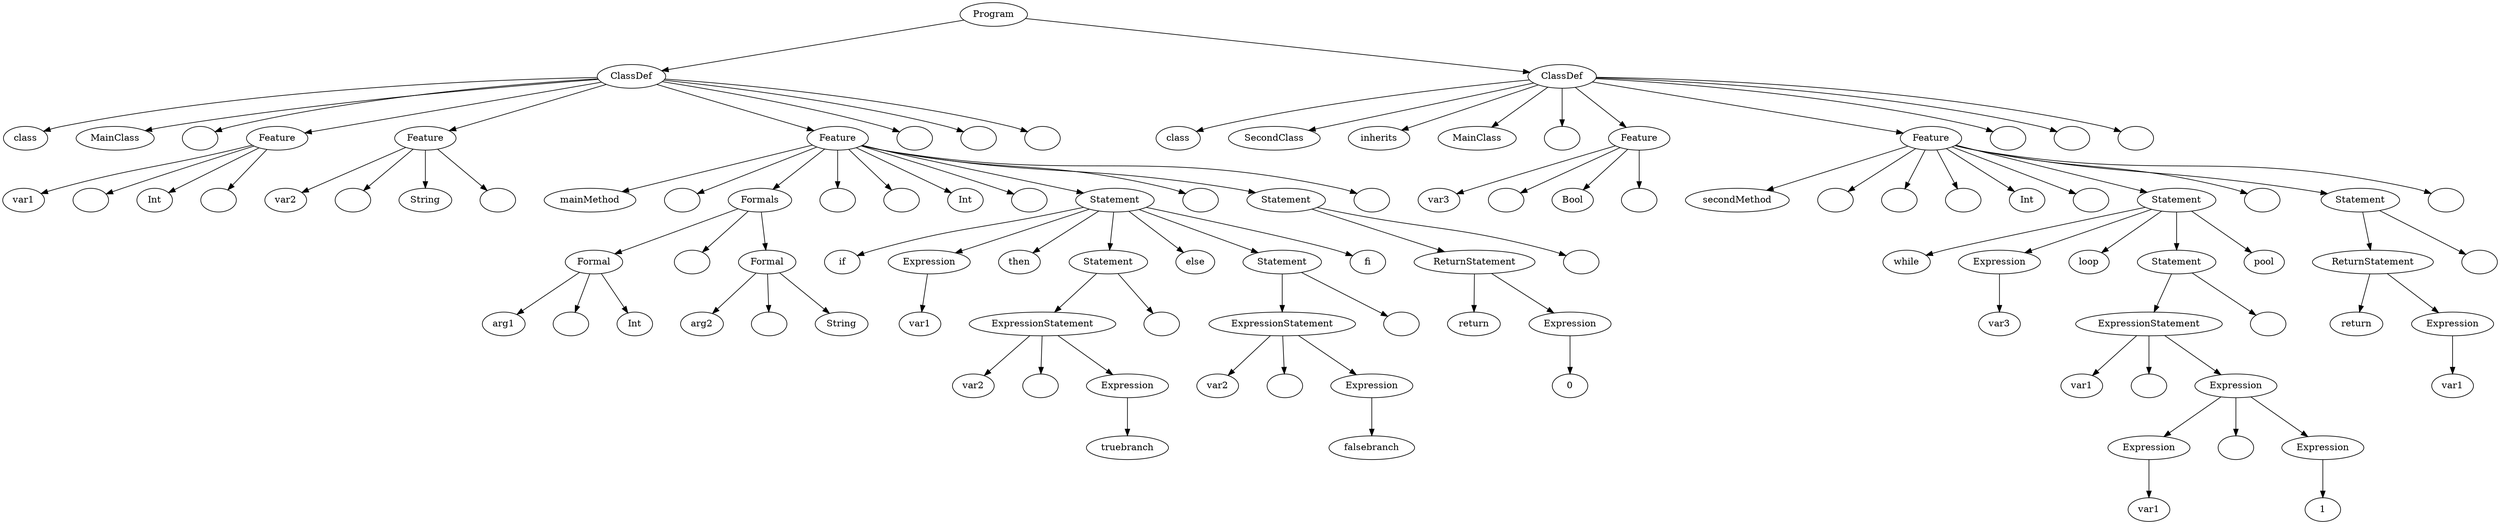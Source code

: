 digraph tree {
rankdir=TB;
nodesep=0.6;
ranksep=0.8;
    "Program_2115272481744" [label="Program"];
    "ClassDef_2115272481968" [label="ClassDef"];
    "class_2115272700544" [label="class"];
    "MainClass_2115272700800" [label="MainClass"];
    "_2115272701504" [label=""];
    "Feature_2115272482080" [label="Feature"];
    "var1_2115272702464" [label="var1"];
    "_2115272702848" [label=""];
    "Int_2115272703040" [label="Int"];
    "_2115272703104" [label=""];
    "Feature_2115272482528" [label="Feature"];
    "var2_2115272702336" [label="var2"];
    "_2115272703424" [label=""];
    "String_2115272703680" [label="String"];
    "_2115272753664" [label=""];
    "Feature_2115272482640" [label="Feature"];
    "mainMethod_2115272753984" [label="mainMethod"];
    "_2115272754112" [label=""];
    "Formals_2115272482864" [label="Formals"];
    "Formal_2115272482976" [label="Formal"];
    "arg1_2115272754240" [label="arg1"];
    "_2115272754496" [label=""];
    "Int_2115272754880" [label="Int"];
    "_2115272755072" [label=""];
    "Formal_2115272483088" [label="Formal"];
    "arg2_2115272755200" [label="arg2"];
    "_2115272755264" [label=""];
    "String_2115272755584" [label="String"];
    "_2115272755712" [label=""];
    "_2115272755776" [label=""];
    "Int_2115272755904" [label="Int"];
    "_2115272756288" [label=""];
    "Statement_2115272483200" [label="Statement"];
    "if_2115272756608" [label="if"];
    "Expression_2115272483312" [label="Expression"];
    "var1_2117410748416" [label="var1"];
    "then_2117410536768" [label="then"];
    "Statement_2115272483984" [label="Statement"];
    "ExpressionStatement_2115272484096" [label="ExpressionStatement"];
    "var2_2115272759168" [label="var2"];
    "_2115272760448" [label=""];
    "Expression_2115272484208" [label="Expression"];
    "truebranch_2115272760512" [label="truebranch"];
    "_2115272761216" [label=""];
    "else_2115272761280" [label="else"];
    "Statement_2115272484544" [label="Statement"];
    "ExpressionStatement_2115272484656" [label="ExpressionStatement"];
    "var2_2115272761344" [label="var2"];
    "_2115272761792" [label=""];
    "Expression_2115272484768" [label="Expression"];
    "falsebranch_2115272761856" [label="falsebranch"];
    "_2115272761728" [label=""];
    "fi_2115272762112" [label="fi"];
    "_2115272763136" [label=""];
    "Statement_2115272484880" [label="Statement"];
    "ReturnStatement_2115272484992" [label="ReturnStatement"];
    "return_2115272581248" [label="return"];
    "Expression_2115272485104" [label="Expression"];
    "0_2115272763456" [label="0"];
    "_2115272763776" [label=""];
    "_2115272763840" [label=""];
    "_2115272763904" [label=""];
    "_2115272763968" [label=""];
    "_2115272764096" [label=""];
    "ClassDef_2115272485328" [label="ClassDef"];
    "class_2115272703232" [label="class"];
    "SecondClass_2115272765120" [label="SecondClass"];
    "inherits_2115272765184" [label="inherits"];
    "MainClass_2115272765248" [label="MainClass"];
    "_2115272765312" [label=""];
    "Feature_2115272485440" [label="Feature"];
    "var3_2115272765568" [label="var3"];
    "_2115272765440" [label=""];
    "Bool_2115272765696" [label="Bool"];
    "_2115272765760" [label=""];
    "Feature_2115272485552" [label="Feature"];
    "secondMethod_2115272765888" [label="secondMethod"];
    "_2115272765504" [label=""];
    "_2115272765952" [label=""];
    "_2115272766016" [label=""];
    "Int_2115272766080" [label="Int"];
    "_2115272766848" [label=""];
    "Statement_2115272485664" [label="Statement"];
    "while_2115272766976" [label="while"];
    "Expression_2115272485776" [label="Expression"];
    "var3_2115272767552" [label="var3"];
    "loop_2115272767616" [label="loop"];
    "Statement_2115272486112" [label="Statement"];
    "ExpressionStatement_2115272486224" [label="ExpressionStatement"];
    "var1_2115272767488" [label="var1"];
    "_2115272767936" [label=""];
    "Expression_2115272486896" [label="Expression"];
    "Expression_2115272486336" [label="Expression"];
    "var1_2115272768256" [label="var1"];
    "_2115272769344" [label=""];
    "Expression_2115272487008" [label="Expression"];
    "1_2115272769472" [label="1"];
    "_2115272852864" [label=""];
    "pool_2115272852736" [label="pool"];
    "_2115272853056" [label=""];
    "Statement_2115272487232" [label="Statement"];
    "ReturnStatement_2115272487344" [label="ReturnStatement"];
    "return_2115272765824" [label="return"];
    "Expression_2115272487456" [label="Expression"];
    "var1_2115272853184" [label="var1"];
    "_2115272853120" [label=""];
    "_2115272853312" [label=""];
    "_2115272853376" [label=""];
    "_2115272853440" [label=""];
    "_2115272765056" [label=""];
    "Program_2115272481744" -> "ClassDef_2115272481968";
    "Program_2115272481744" -> "ClassDef_2115272485328";
    "ClassDef_2115272481968" -> "class_2115272700544";
    "ClassDef_2115272481968" -> "MainClass_2115272700800";
    "ClassDef_2115272481968" -> "_2115272701504";
    "ClassDef_2115272481968" -> "Feature_2115272482080";
    "ClassDef_2115272481968" -> "Feature_2115272482528";
    "ClassDef_2115272481968" -> "Feature_2115272482640";
    "ClassDef_2115272481968" -> "_2115272763904";
    "ClassDef_2115272481968" -> "_2115272763968";
    "ClassDef_2115272481968" -> "_2115272764096";
    "Feature_2115272482080" -> "var1_2115272702464";
    "Feature_2115272482080" -> "_2115272702848";
    "Feature_2115272482080" -> "Int_2115272703040";
    "Feature_2115272482080" -> "_2115272703104";
    "Feature_2115272482528" -> "var2_2115272702336";
    "Feature_2115272482528" -> "_2115272703424";
    "Feature_2115272482528" -> "String_2115272703680";
    "Feature_2115272482528" -> "_2115272753664";
    "Feature_2115272482640" -> "mainMethod_2115272753984";
    "Feature_2115272482640" -> "_2115272754112";
    "Feature_2115272482640" -> "Formals_2115272482864";
    "Feature_2115272482640" -> "_2115272755712";
    "Feature_2115272482640" -> "_2115272755776";
    "Feature_2115272482640" -> "Int_2115272755904";
    "Feature_2115272482640" -> "_2115272756288";
    "Feature_2115272482640" -> "Statement_2115272483200";
    "Feature_2115272482640" -> "_2115272763136";
    "Feature_2115272482640" -> "Statement_2115272484880";
    "Feature_2115272482640" -> "_2115272763840";
    "Formals_2115272482864" -> "Formal_2115272482976";
    "Formals_2115272482864" -> "_2115272755072";
    "Formals_2115272482864" -> "Formal_2115272483088";
    "Formal_2115272482976" -> "arg1_2115272754240";
    "Formal_2115272482976" -> "_2115272754496";
    "Formal_2115272482976" -> "Int_2115272754880";
    "Formal_2115272483088" -> "arg2_2115272755200";
    "Formal_2115272483088" -> "_2115272755264";
    "Formal_2115272483088" -> "String_2115272755584";
    "Statement_2115272483200" -> "if_2115272756608";
    "Statement_2115272483200" -> "Expression_2115272483312";
    "Statement_2115272483200" -> "then_2117410536768";
    "Statement_2115272483200" -> "Statement_2115272483984";
    "Statement_2115272483200" -> "else_2115272761280";
    "Statement_2115272483200" -> "Statement_2115272484544";
    "Statement_2115272483200" -> "fi_2115272762112";
    "Expression_2115272483312" -> "var1_2117410748416";
    "Statement_2115272483984" -> "ExpressionStatement_2115272484096";
    "Statement_2115272483984" -> "_2115272761216";
    "ExpressionStatement_2115272484096" -> "var2_2115272759168";
    "ExpressionStatement_2115272484096" -> "_2115272760448";
    "ExpressionStatement_2115272484096" -> "Expression_2115272484208";
    "Expression_2115272484208" -> "truebranch_2115272760512";
    "Statement_2115272484544" -> "ExpressionStatement_2115272484656";
    "Statement_2115272484544" -> "_2115272761728";
    "ExpressionStatement_2115272484656" -> "var2_2115272761344";
    "ExpressionStatement_2115272484656" -> "_2115272761792";
    "ExpressionStatement_2115272484656" -> "Expression_2115272484768";
    "Expression_2115272484768" -> "falsebranch_2115272761856";
    "Statement_2115272484880" -> "ReturnStatement_2115272484992";
    "Statement_2115272484880" -> "_2115272763776";
    "ReturnStatement_2115272484992" -> "return_2115272581248";
    "ReturnStatement_2115272484992" -> "Expression_2115272485104";
    "Expression_2115272485104" -> "0_2115272763456";
    "ClassDef_2115272485328" -> "class_2115272703232";
    "ClassDef_2115272485328" -> "SecondClass_2115272765120";
    "ClassDef_2115272485328" -> "inherits_2115272765184";
    "ClassDef_2115272485328" -> "MainClass_2115272765248";
    "ClassDef_2115272485328" -> "_2115272765312";
    "ClassDef_2115272485328" -> "Feature_2115272485440";
    "ClassDef_2115272485328" -> "Feature_2115272485552";
    "ClassDef_2115272485328" -> "_2115272853376";
    "ClassDef_2115272485328" -> "_2115272853440";
    "ClassDef_2115272485328" -> "_2115272765056";
    "Feature_2115272485440" -> "var3_2115272765568";
    "Feature_2115272485440" -> "_2115272765440";
    "Feature_2115272485440" -> "Bool_2115272765696";
    "Feature_2115272485440" -> "_2115272765760";
    "Feature_2115272485552" -> "secondMethod_2115272765888";
    "Feature_2115272485552" -> "_2115272765504";
    "Feature_2115272485552" -> "_2115272765952";
    "Feature_2115272485552" -> "_2115272766016";
    "Feature_2115272485552" -> "Int_2115272766080";
    "Feature_2115272485552" -> "_2115272766848";
    "Feature_2115272485552" -> "Statement_2115272485664";
    "Feature_2115272485552" -> "_2115272853056";
    "Feature_2115272485552" -> "Statement_2115272487232";
    "Feature_2115272485552" -> "_2115272853312";
    "Statement_2115272485664" -> "while_2115272766976";
    "Statement_2115272485664" -> "Expression_2115272485776";
    "Statement_2115272485664" -> "loop_2115272767616";
    "Statement_2115272485664" -> "Statement_2115272486112";
    "Statement_2115272485664" -> "pool_2115272852736";
    "Expression_2115272485776" -> "var3_2115272767552";
    "Statement_2115272486112" -> "ExpressionStatement_2115272486224";
    "Statement_2115272486112" -> "_2115272852864";
    "ExpressionStatement_2115272486224" -> "var1_2115272767488";
    "ExpressionStatement_2115272486224" -> "_2115272767936";
    "ExpressionStatement_2115272486224" -> "Expression_2115272486896";
    "Expression_2115272486896" -> "Expression_2115272486336";
    "Expression_2115272486896" -> "_2115272769344";
    "Expression_2115272486896" -> "Expression_2115272487008";
    "Expression_2115272486336" -> "var1_2115272768256";
    "Expression_2115272487008" -> "1_2115272769472";
    "Statement_2115272487232" -> "ReturnStatement_2115272487344";
    "Statement_2115272487232" -> "_2115272853120";
    "ReturnStatement_2115272487344" -> "return_2115272765824";
    "ReturnStatement_2115272487344" -> "Expression_2115272487456";
    "Expression_2115272487456" -> "var1_2115272853184";
}
